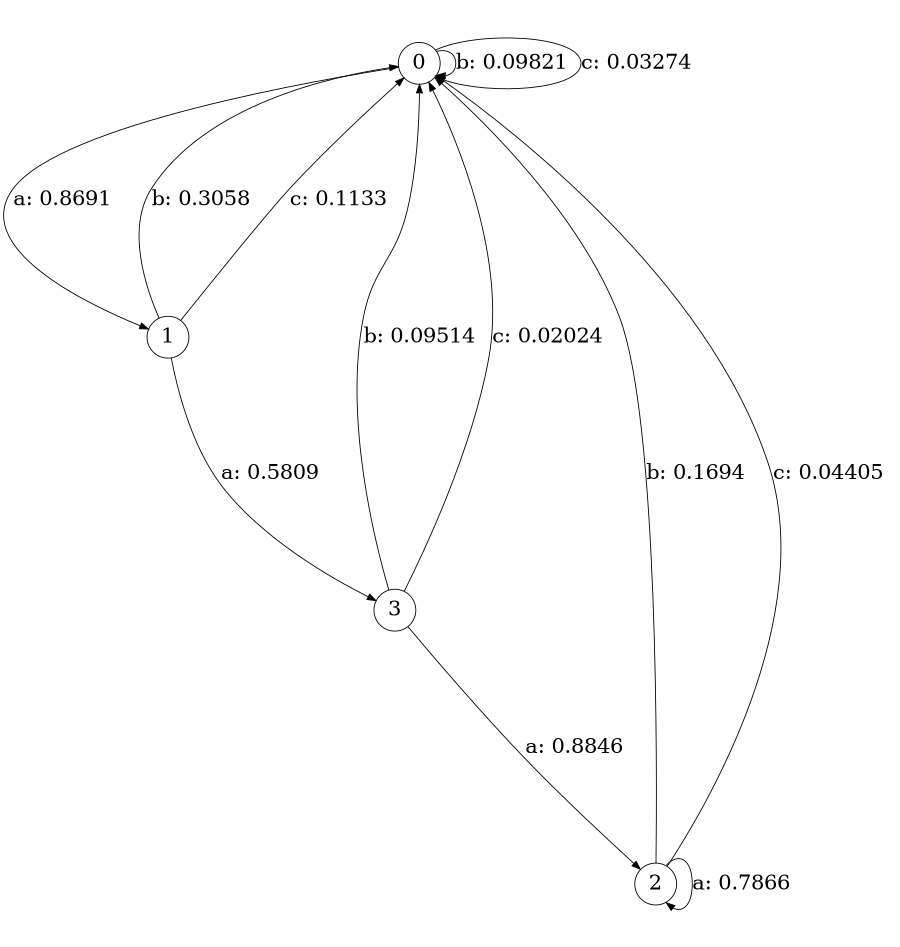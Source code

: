 digraph "d4-300nw-t0-cen-SML" {
size = "6,8.5";
ratio = "fill";
node [shape = circle];
node [fontsize = 24];
edge [fontsize = 24];
0 -> 1 [label = "a: 0.8691   "];
0 -> 0 [label = "b: 0.09821  "];
0 -> 0 [label = "c: 0.03274  "];
1 -> 3 [label = "a: 0.5809   "];
1 -> 0 [label = "b: 0.3058   "];
1 -> 0 [label = "c: 0.1133   "];
2 -> 2 [label = "a: 0.7866   "];
2 -> 0 [label = "b: 0.1694   "];
2 -> 0 [label = "c: 0.04405  "];
3 -> 2 [label = "a: 0.8846   "];
3 -> 0 [label = "b: 0.09514  "];
3 -> 0 [label = "c: 0.02024  "];
}